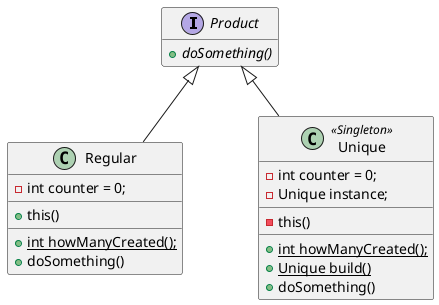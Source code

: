 @startuml

skinparam nodesep 75
skinparam ranksep 50
hide empty members


interface Product {
 + {abstract} doSomething()
}


class Regular {
  - int counter = 0;
  __
  + this()
  __
  + {static} int howManyCreated();
  + doSomething()
}

class Unique << Singleton >> {
  - int counter = 0;
  - Unique instance;
  __
  - this()
  __
  + {static} int howManyCreated();
  + {static} Unique build()
  + doSomething()
}

Product <|-- Regular
Product <|-- Unique

@enduml
